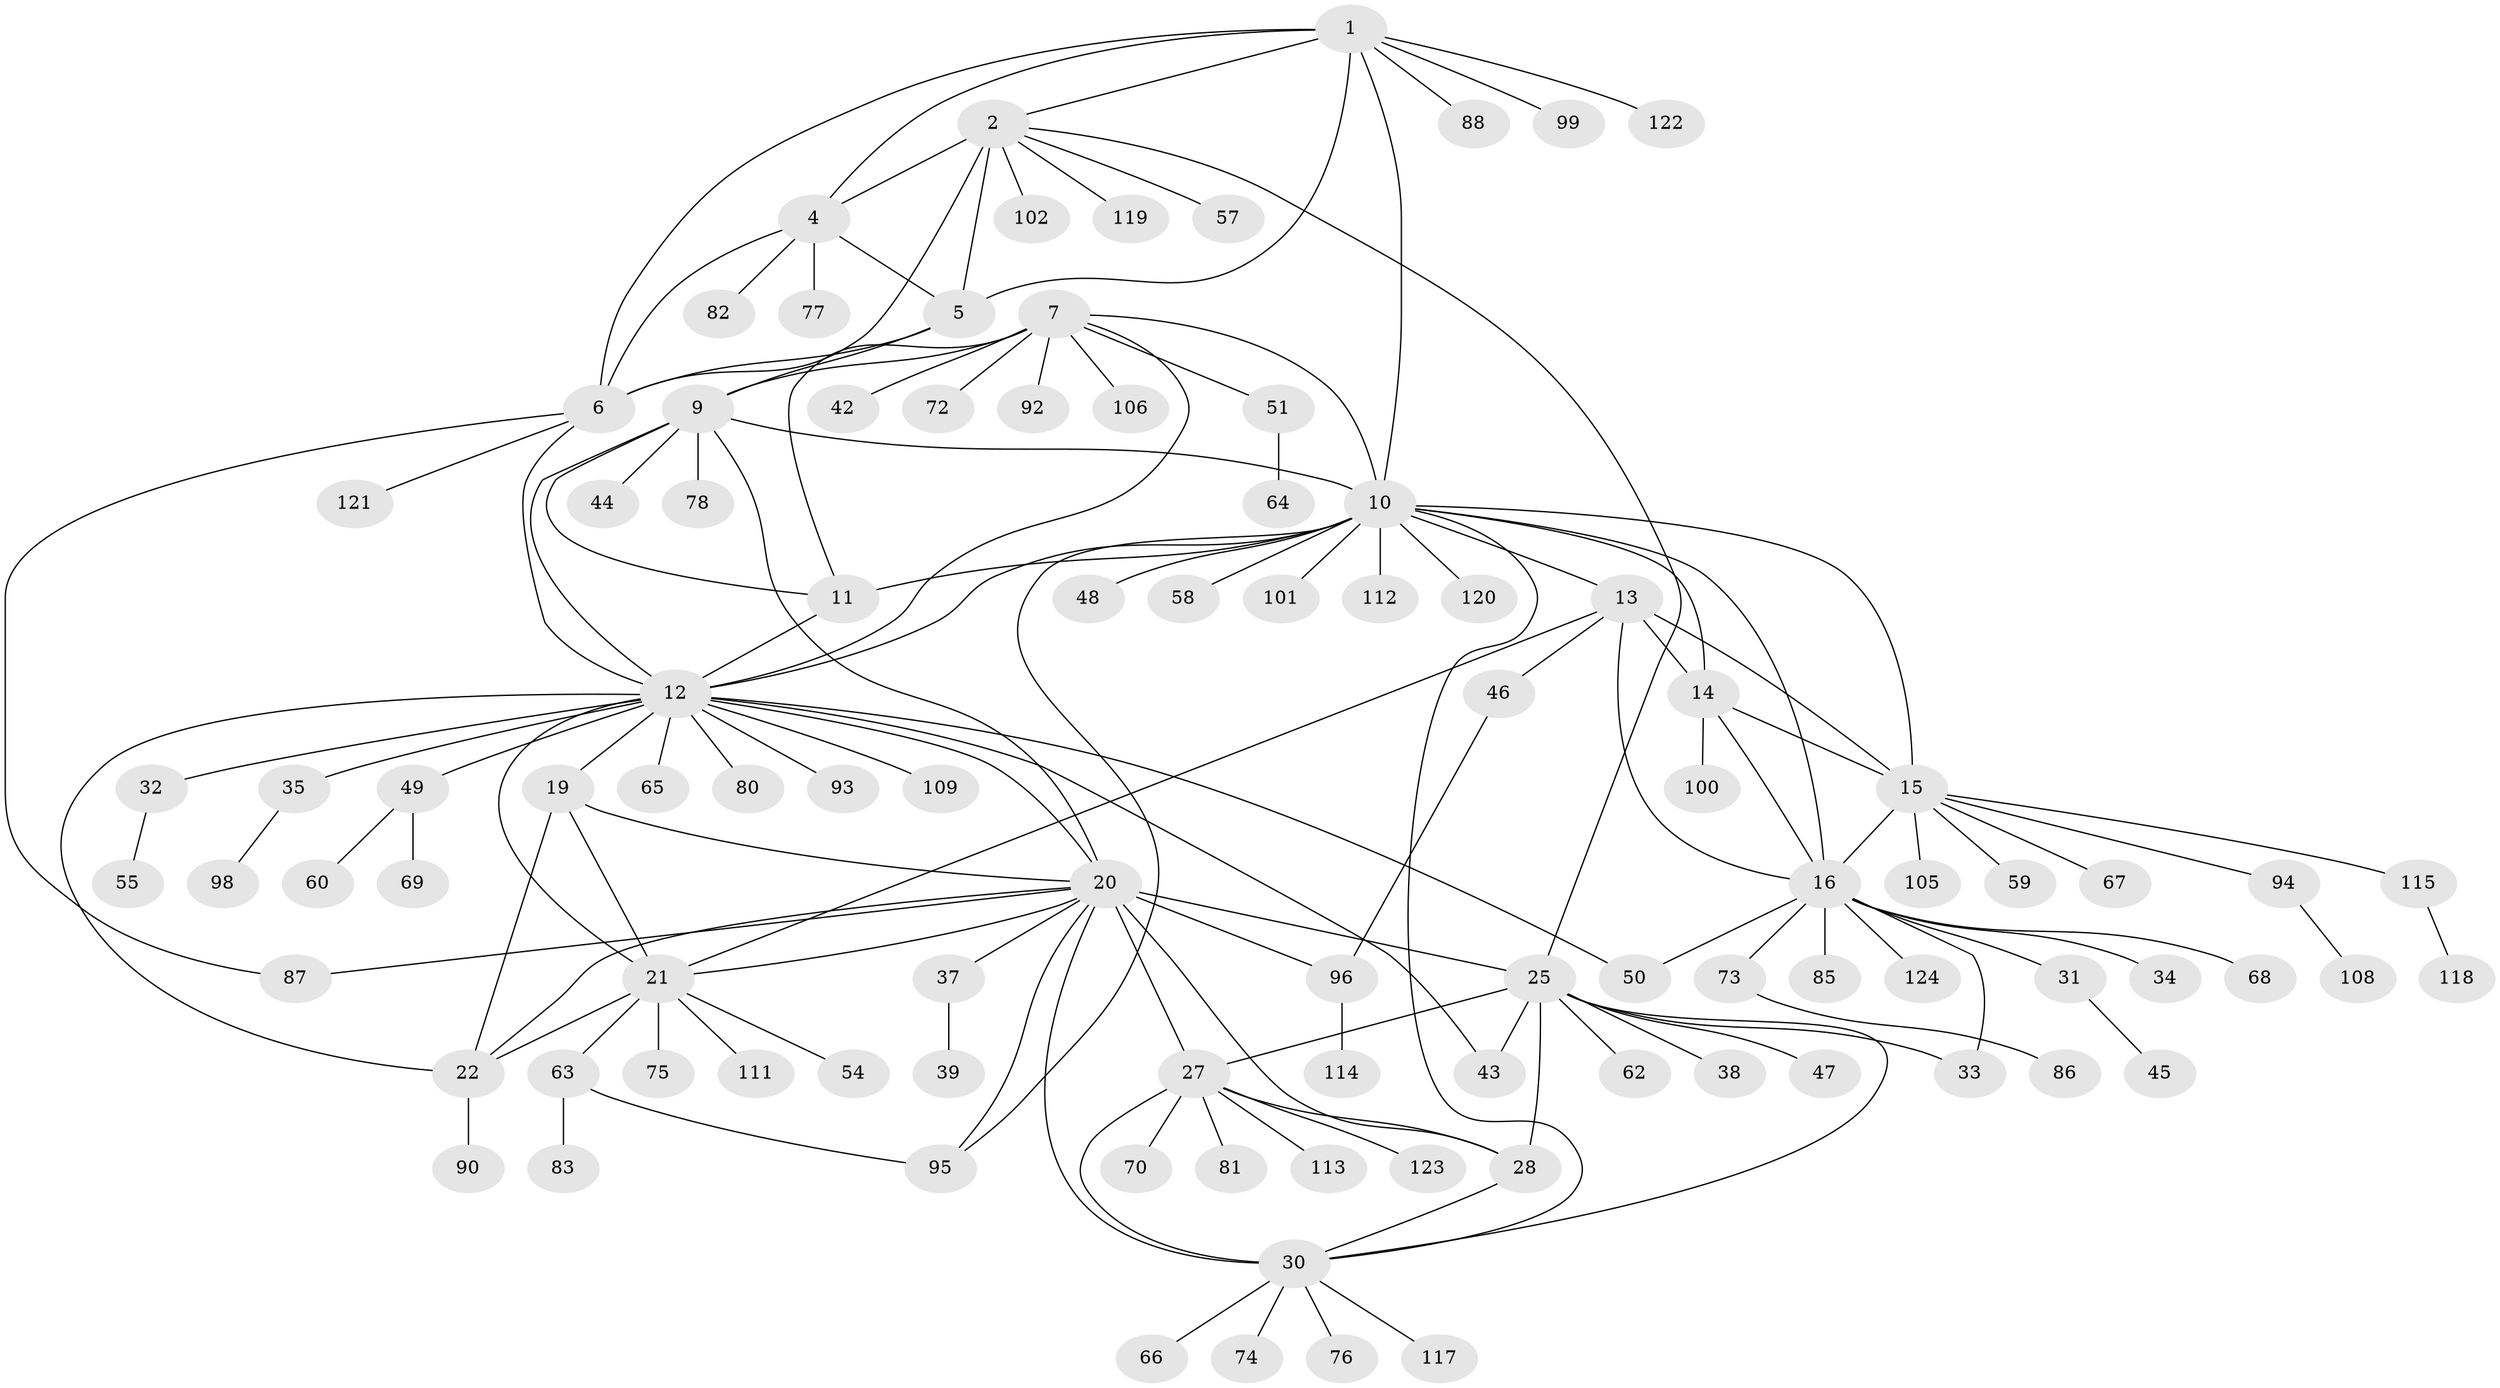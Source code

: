 // original degree distribution, {9: 0.064, 8: 0.048, 6: 0.04, 7: 0.024, 5: 0.024, 11: 0.008, 12: 0.008, 10: 0.016, 14: 0.008, 3: 0.056, 2: 0.144, 1: 0.544, 4: 0.016}
// Generated by graph-tools (version 1.1) at 2025/42/03/06/25 10:42:13]
// undirected, 98 vertices, 140 edges
graph export_dot {
graph [start="1"]
  node [color=gray90,style=filled];
  1 [super="+61"];
  2 [super="+3"];
  4 [super="+56"];
  5;
  6 [super="+84"];
  7 [super="+8"];
  9;
  10 [super="+17"];
  11;
  12 [super="+23"];
  13;
  14;
  15 [super="+91"];
  16 [super="+18"];
  19 [super="+110"];
  20 [super="+26"];
  21 [super="+24"];
  22 [super="+40"];
  25 [super="+36"];
  27 [super="+29"];
  28;
  30 [super="+71"];
  31 [super="+41"];
  32 [super="+107"];
  33;
  34;
  35 [super="+53"];
  37;
  38;
  39;
  42;
  43 [super="+52"];
  44 [super="+97"];
  45;
  46 [super="+79"];
  47;
  48;
  49 [super="+103"];
  50;
  51;
  54;
  55;
  57;
  58;
  59;
  60;
  62;
  63;
  64;
  65;
  66;
  67;
  68;
  69;
  70;
  72;
  73;
  74;
  75;
  76;
  77;
  78;
  80;
  81;
  82 [super="+89"];
  83;
  85;
  86;
  87;
  88;
  90;
  92;
  93;
  94;
  95 [super="+104"];
  96 [super="+116"];
  98;
  99;
  100;
  101;
  102;
  105;
  106;
  108;
  109;
  111;
  112;
  113;
  114 [super="+125"];
  115;
  117;
  118;
  119;
  120;
  121;
  122;
  123;
  124;
  1 -- 2 [weight=2];
  1 -- 4;
  1 -- 5;
  1 -- 6;
  1 -- 88;
  1 -- 99;
  1 -- 10 [weight=2];
  1 -- 122;
  2 -- 4 [weight=2];
  2 -- 5 [weight=2];
  2 -- 6 [weight=2];
  2 -- 25;
  2 -- 57;
  2 -- 102;
  2 -- 119;
  4 -- 5;
  4 -- 6;
  4 -- 77;
  4 -- 82;
  5 -- 6;
  5 -- 9;
  6 -- 87;
  6 -- 121;
  6 -- 12;
  7 -- 9 [weight=2];
  7 -- 10 [weight=2];
  7 -- 11 [weight=2];
  7 -- 12 [weight=2];
  7 -- 42;
  7 -- 51;
  7 -- 72;
  7 -- 106;
  7 -- 92;
  9 -- 10;
  9 -- 11;
  9 -- 12;
  9 -- 44;
  9 -- 78;
  9 -- 20;
  10 -- 11;
  10 -- 12;
  10 -- 48;
  10 -- 101;
  10 -- 112;
  10 -- 13;
  10 -- 14;
  10 -- 15;
  10 -- 16 [weight=2];
  10 -- 120;
  10 -- 58;
  10 -- 30;
  10 -- 95;
  11 -- 12;
  12 -- 43;
  12 -- 50;
  12 -- 32;
  12 -- 65;
  12 -- 35;
  12 -- 109;
  12 -- 80;
  12 -- 49;
  12 -- 19;
  12 -- 20;
  12 -- 21 [weight=2];
  12 -- 22;
  12 -- 93;
  13 -- 14;
  13 -- 15;
  13 -- 16 [weight=2];
  13 -- 21;
  13 -- 46;
  14 -- 15;
  14 -- 16 [weight=2];
  14 -- 100;
  15 -- 16 [weight=2];
  15 -- 59;
  15 -- 67;
  15 -- 94;
  15 -- 105;
  15 -- 115;
  16 -- 33;
  16 -- 68;
  16 -- 124;
  16 -- 34;
  16 -- 73;
  16 -- 50;
  16 -- 85;
  16 -- 31;
  19 -- 20;
  19 -- 21 [weight=2];
  19 -- 22;
  20 -- 21 [weight=2];
  20 -- 22;
  20 -- 37;
  20 -- 87;
  20 -- 96;
  20 -- 30;
  20 -- 27 [weight=2];
  20 -- 28;
  20 -- 25;
  20 -- 95;
  21 -- 22 [weight=2];
  21 -- 54;
  21 -- 75;
  21 -- 111;
  21 -- 63;
  22 -- 90;
  25 -- 27 [weight=2];
  25 -- 28;
  25 -- 30;
  25 -- 33;
  25 -- 38;
  25 -- 62;
  25 -- 47;
  25 -- 43;
  27 -- 28 [weight=2];
  27 -- 30 [weight=2];
  27 -- 70;
  27 -- 123;
  27 -- 81;
  27 -- 113;
  28 -- 30;
  30 -- 66;
  30 -- 74;
  30 -- 76;
  30 -- 117;
  31 -- 45;
  32 -- 55;
  35 -- 98;
  37 -- 39;
  46 -- 96;
  49 -- 60;
  49 -- 69;
  51 -- 64;
  63 -- 83;
  63 -- 95;
  73 -- 86;
  94 -- 108;
  96 -- 114;
  115 -- 118;
}
